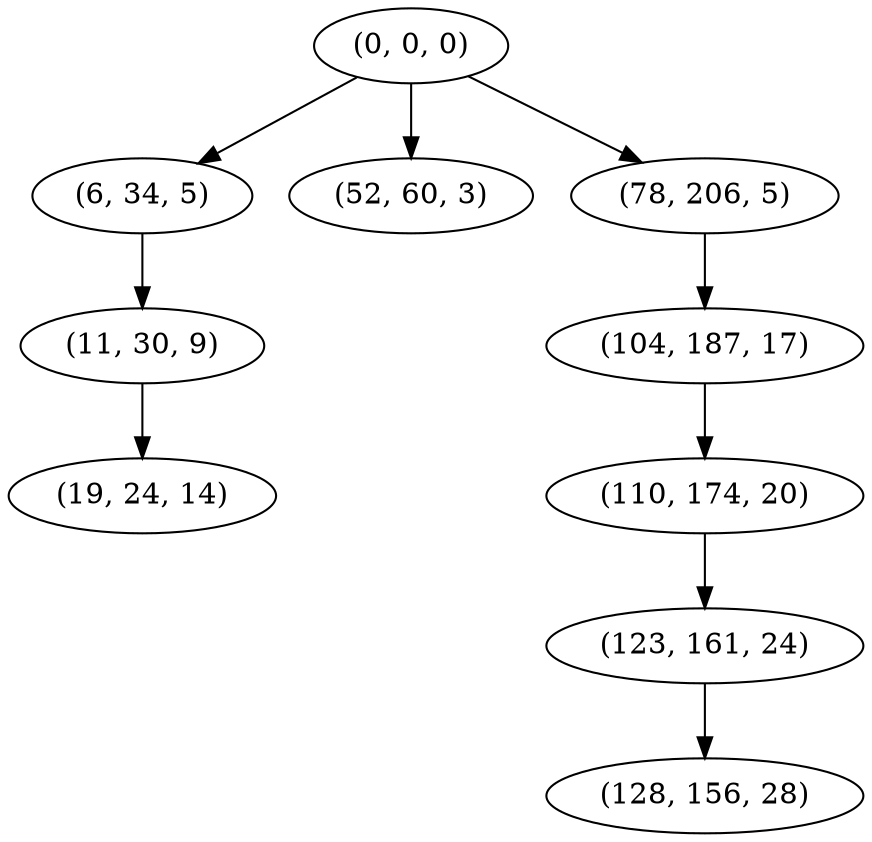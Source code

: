 digraph tree {
    "(0, 0, 0)";
    "(6, 34, 5)";
    "(11, 30, 9)";
    "(19, 24, 14)";
    "(52, 60, 3)";
    "(78, 206, 5)";
    "(104, 187, 17)";
    "(110, 174, 20)";
    "(123, 161, 24)";
    "(128, 156, 28)";
    "(0, 0, 0)" -> "(6, 34, 5)";
    "(0, 0, 0)" -> "(52, 60, 3)";
    "(0, 0, 0)" -> "(78, 206, 5)";
    "(6, 34, 5)" -> "(11, 30, 9)";
    "(11, 30, 9)" -> "(19, 24, 14)";
    "(78, 206, 5)" -> "(104, 187, 17)";
    "(104, 187, 17)" -> "(110, 174, 20)";
    "(110, 174, 20)" -> "(123, 161, 24)";
    "(123, 161, 24)" -> "(128, 156, 28)";
}
